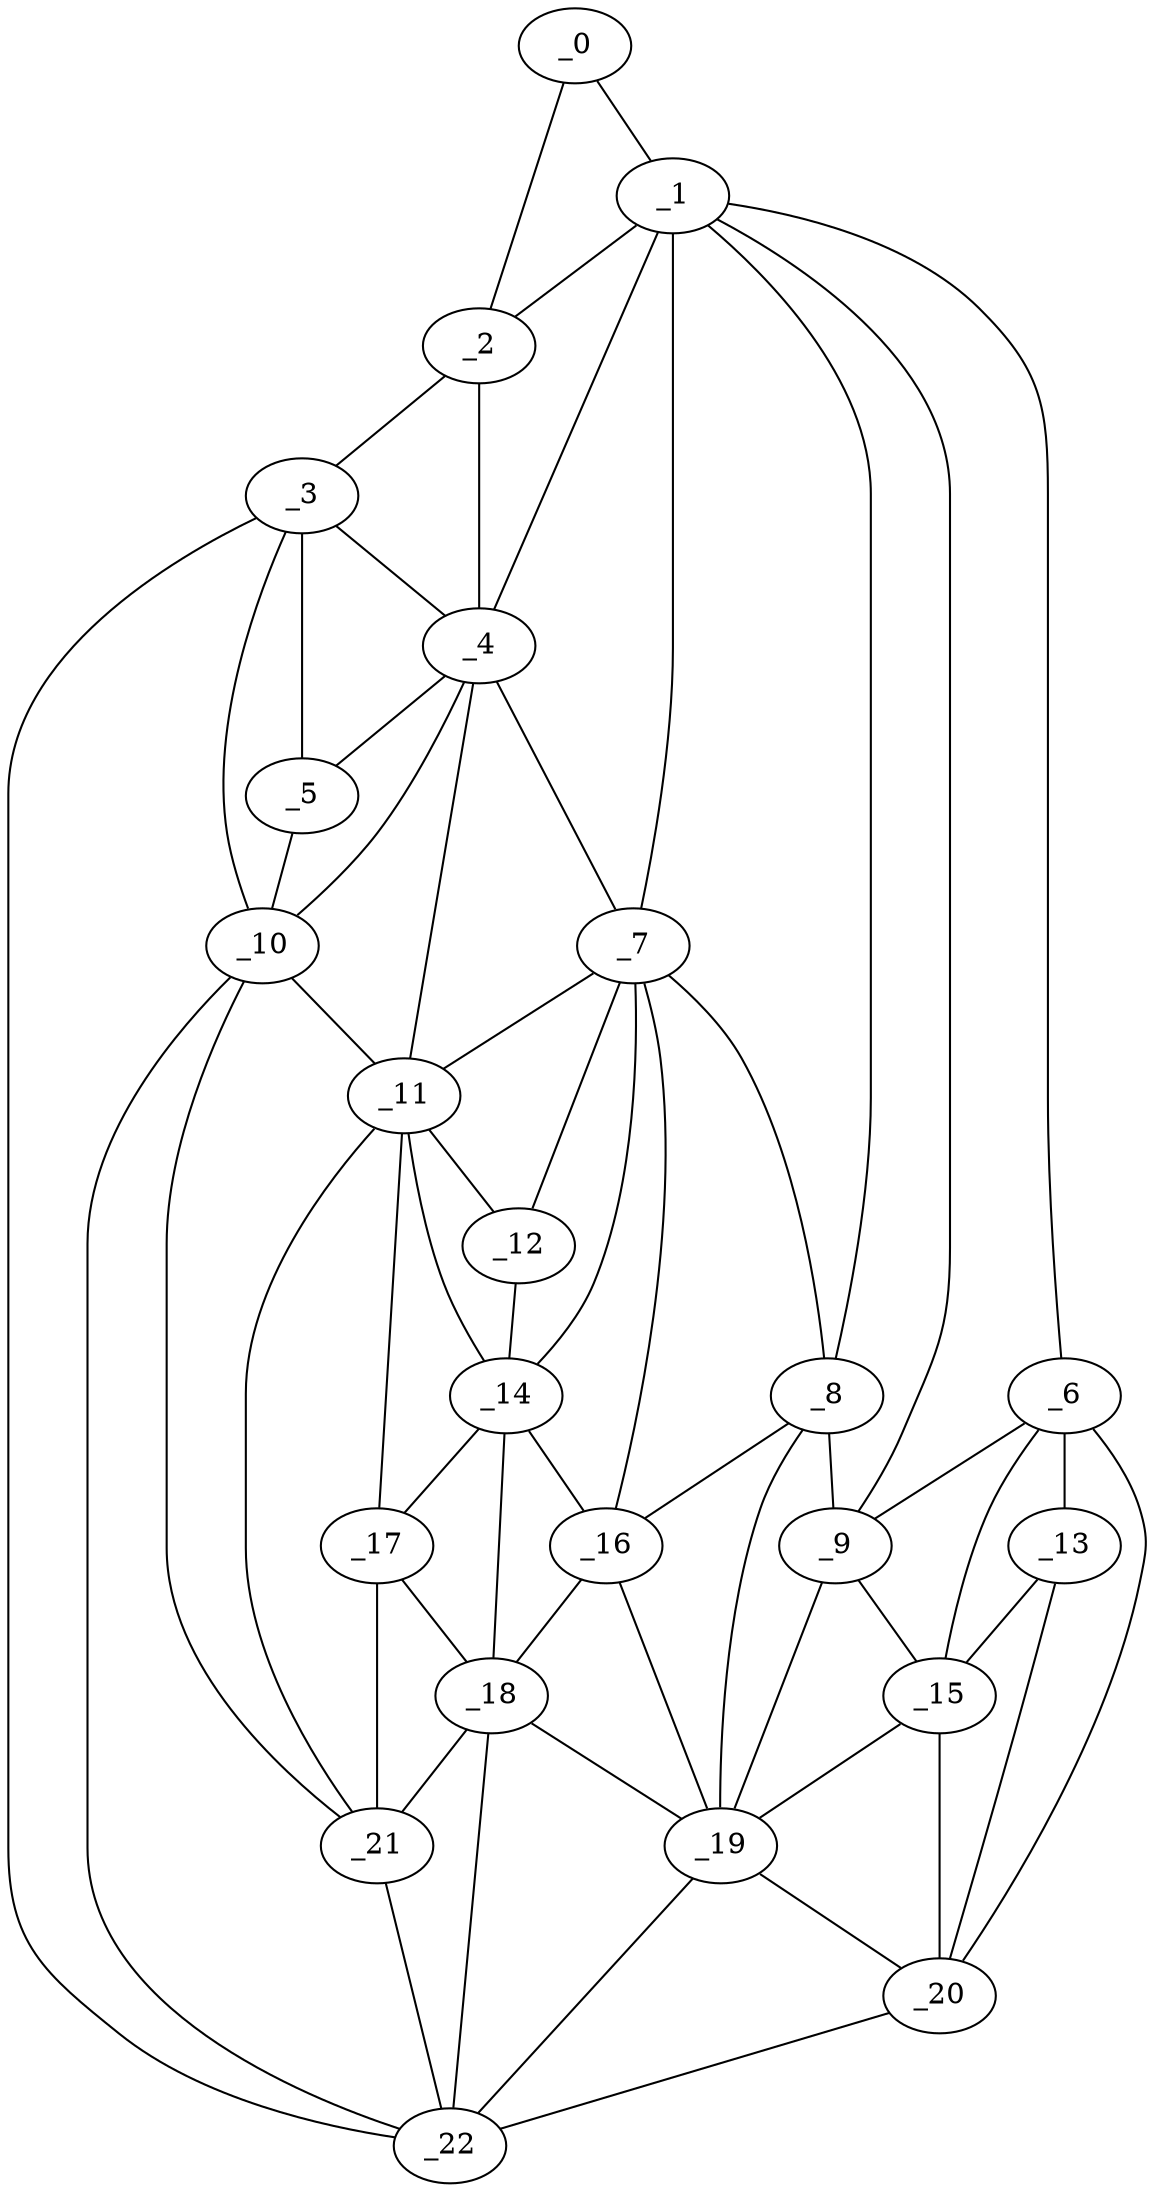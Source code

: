 graph "obj99__180.gxl" {
	_0	 [x=36,
		y=9];
	_1	 [x=37,
		y=15];
	_0 -- _1	 [valence=1];
	_2	 [x=43,
		y=4];
	_0 -- _2	 [valence=1];
	_1 -- _2	 [valence=2];
	_4	 [x=49,
		y=15];
	_1 -- _4	 [valence=2];
	_6	 [x=68,
		y=114];
	_1 -- _6	 [valence=1];
	_7	 [x=69,
		y=53];
	_1 -- _7	 [valence=2];
	_8	 [x=69,
		y=59];
	_1 -- _8	 [valence=2];
	_9	 [x=69,
		y=66];
	_1 -- _9	 [valence=1];
	_3	 [x=49,
		y=3];
	_2 -- _3	 [valence=1];
	_2 -- _4	 [valence=1];
	_3 -- _4	 [valence=2];
	_5	 [x=55,
		y=10];
	_3 -- _5	 [valence=1];
	_10	 [x=70,
		y=15];
	_3 -- _10	 [valence=2];
	_22	 [x=96,
		y=17];
	_3 -- _22	 [valence=1];
	_4 -- _5	 [valence=2];
	_4 -- _7	 [valence=1];
	_4 -- _10	 [valence=1];
	_11	 [x=71,
		y=36];
	_4 -- _11	 [valence=2];
	_5 -- _10	 [valence=2];
	_6 -- _9	 [valence=2];
	_13	 [x=84,
		y=115];
	_6 -- _13	 [valence=1];
	_15	 [x=92,
		y=108];
	_6 -- _15	 [valence=2];
	_20	 [x=94,
		y=118];
	_6 -- _20	 [valence=1];
	_7 -- _8	 [valence=1];
	_7 -- _11	 [valence=2];
	_12	 [x=72,
		y=45];
	_7 -- _12	 [valence=2];
	_14	 [x=86,
		y=43];
	_7 -- _14	 [valence=1];
	_16	 [x=93,
		y=54];
	_7 -- _16	 [valence=2];
	_8 -- _9	 [valence=2];
	_8 -- _16	 [valence=1];
	_19	 [x=94,
		y=64];
	_8 -- _19	 [valence=1];
	_9 -- _15	 [valence=2];
	_9 -- _19	 [valence=2];
	_10 -- _11	 [valence=2];
	_21	 [x=95,
		y=25];
	_10 -- _21	 [valence=2];
	_10 -- _22	 [valence=1];
	_11 -- _12	 [valence=2];
	_11 -- _14	 [valence=1];
	_17	 [x=94,
		y=34];
	_11 -- _17	 [valence=2];
	_11 -- _21	 [valence=2];
	_12 -- _14	 [valence=1];
	_13 -- _15	 [valence=2];
	_13 -- _20	 [valence=2];
	_14 -- _16	 [valence=2];
	_14 -- _17	 [valence=2];
	_18	 [x=94,
		y=47];
	_14 -- _18	 [valence=1];
	_15 -- _19	 [valence=2];
	_15 -- _20	 [valence=1];
	_16 -- _18	 [valence=2];
	_16 -- _19	 [valence=2];
	_17 -- _18	 [valence=2];
	_17 -- _21	 [valence=2];
	_18 -- _19	 [valence=1];
	_18 -- _21	 [valence=2];
	_18 -- _22	 [valence=2];
	_19 -- _20	 [valence=2];
	_19 -- _22	 [valence=1];
	_20 -- _22	 [valence=1];
	_21 -- _22	 [valence=1];
}
